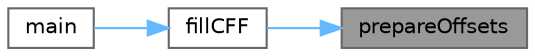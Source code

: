 digraph "prepareOffsets"
{
 // LATEX_PDF_SIZE
  bgcolor="transparent";
  edge [fontname=Helvetica,fontsize=10,labelfontname=Helvetica,labelfontsize=10];
  node [fontname=Helvetica,fontsize=10,shape=box,height=0.2,width=0.4];
  rankdir="RL";
  Node1 [label="prepareOffsets",height=0.2,width=0.4,color="gray40", fillcolor="grey60", style="filled", fontcolor="black",tooltip="Prepare 32-bit glyph offsets in a font table."];
  Node1 -> Node2 [dir="back",color="steelblue1",style="solid"];
  Node2 [label="fillCFF",height=0.2,width=0.4,color="grey40", fillcolor="white", style="filled",URL="$hex2otf_8c.html#a3d62aa29f94c3fa78ca4438739d64a62",tooltip="Add a CFF table to a font."];
  Node2 -> Node3 [dir="back",color="steelblue1",style="solid"];
  Node3 [label="main",height=0.2,width=0.4,color="grey40", fillcolor="white", style="filled",URL="$hex2otf_8c.html#a0ddf1224851353fc92bfbff6f499fa97",tooltip="The main function."];
}
